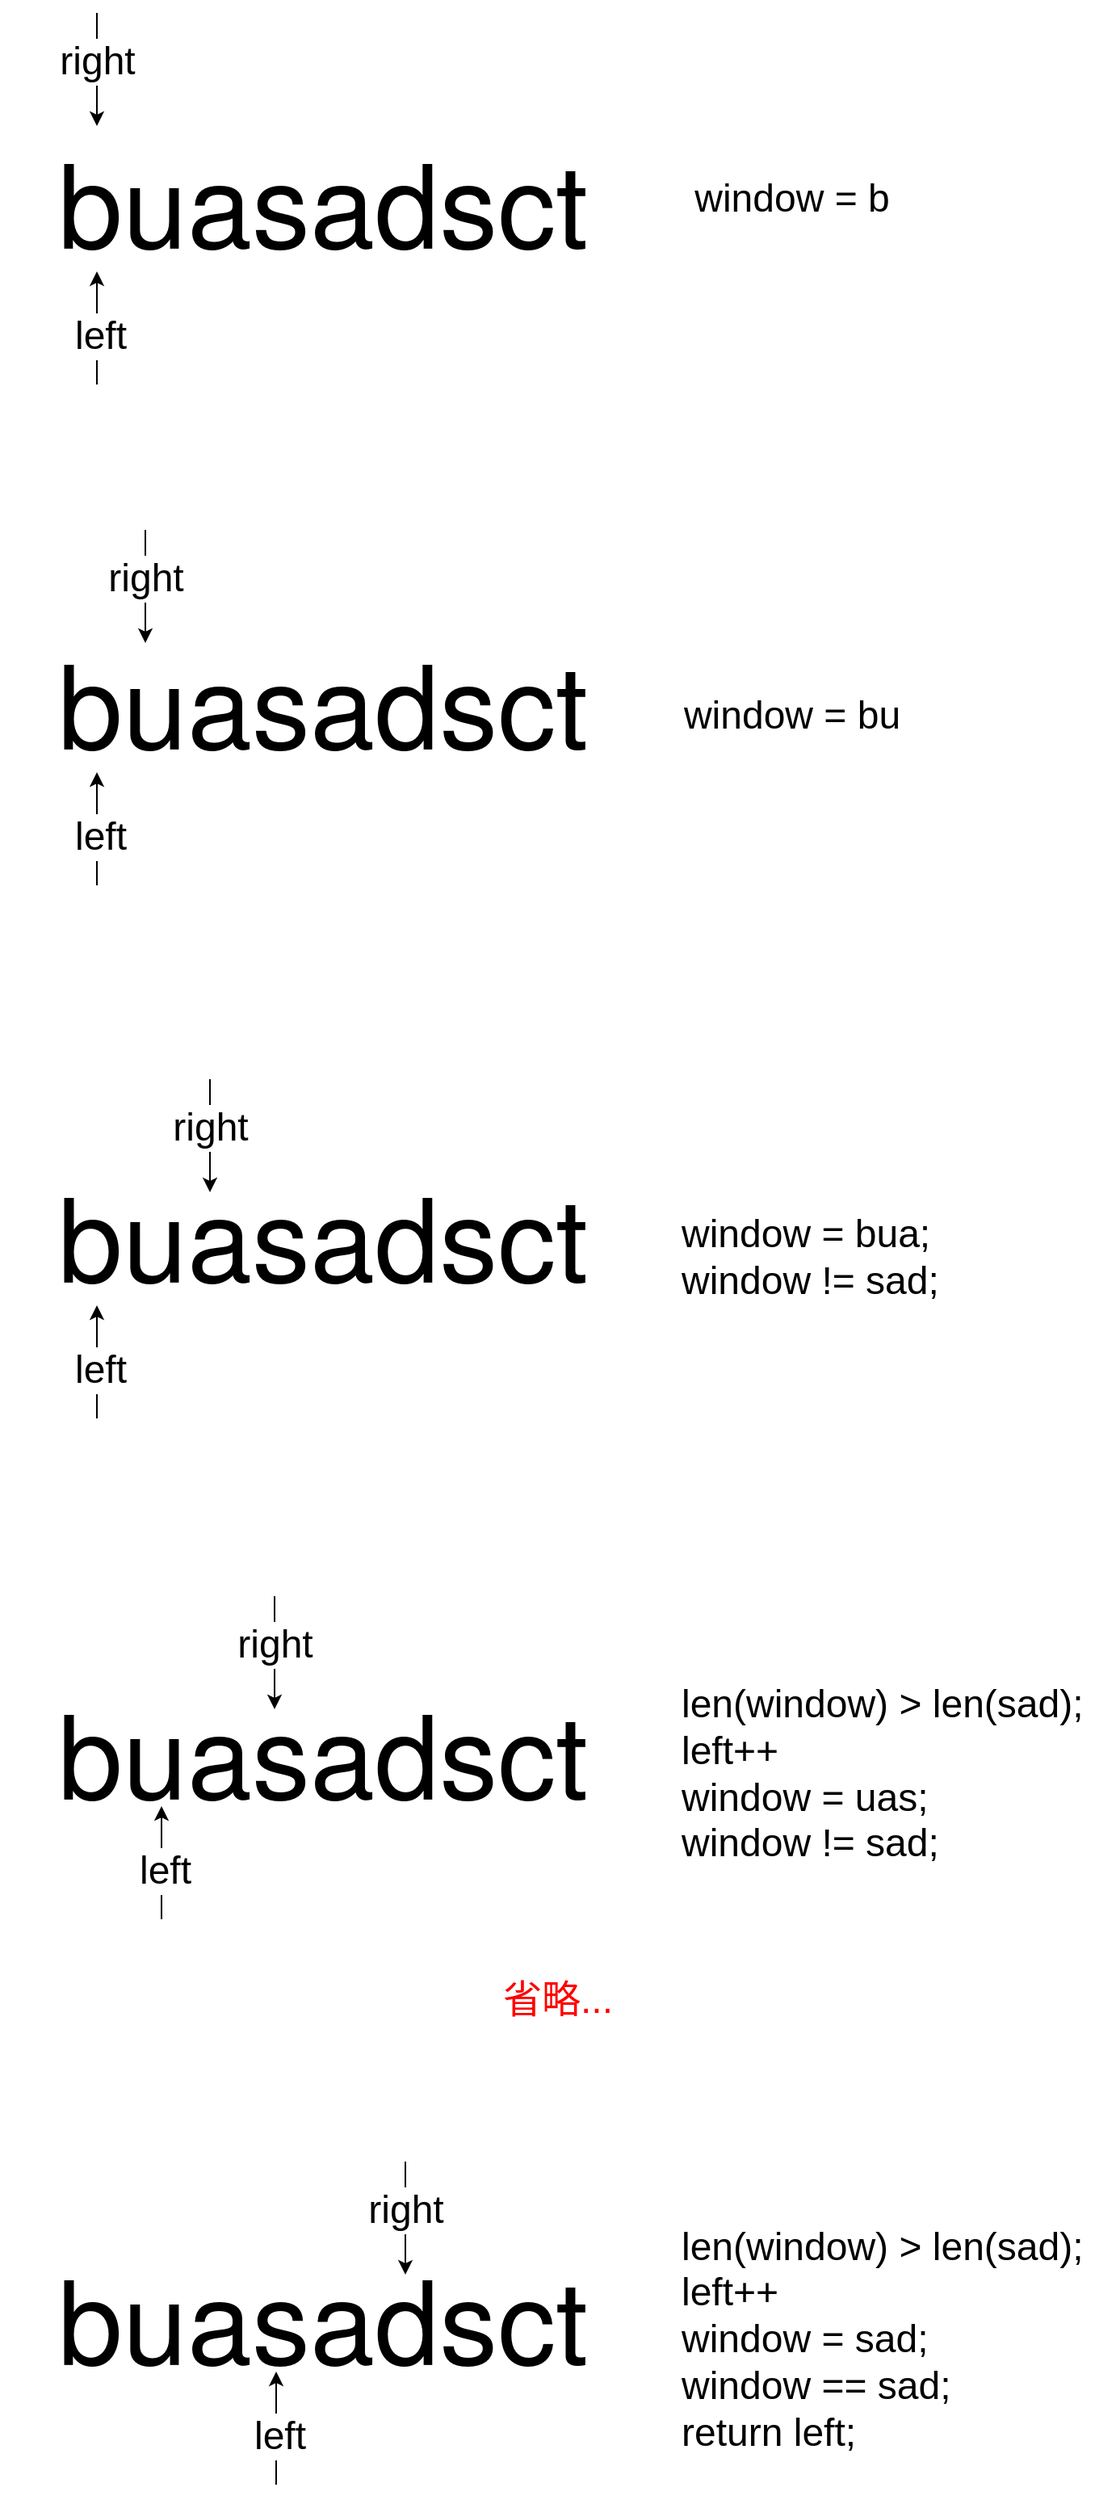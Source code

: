 <mxfile version="20.3.0" type="device"><diagram id="2ogwXiup1lkd2aBDTa_5" name="第 1 页"><mxGraphModel dx="858" dy="583" grid="1" gridSize="10" guides="1" tooltips="1" connect="1" arrows="1" fold="1" page="1" pageScale="1" pageWidth="827" pageHeight="1169" math="0" shadow="0"><root><mxCell id="0"/><mxCell id="1" parent="0"/><mxCell id="6jMCyIVXztu3O9l0SYxc-1" value="&lt;span style=&quot;font-family: &amp;quot;Helvetica Neue&amp;quot;, Helvetica, Arial, sans-serif; orphans: 4; text-align: start; background-color: rgb(255, 255, 255);&quot;&gt;&lt;font style=&quot;font-size: 72px;&quot;&gt;buasadsct&lt;/font&gt;&lt;/span&gt;" style="text;html=1;strokeColor=none;fillColor=none;align=center;verticalAlign=middle;whiteSpace=wrap;rounded=0;" vertex="1" parent="1"><mxGeometry x="60" y="180" width="400" height="130" as="geometry"/></mxCell><mxCell id="6jMCyIVXztu3O9l0SYxc-2" value="" style="endArrow=classic;html=1;rounded=0;fontSize=72;fontColor=#000000;" edge="1" parent="1"><mxGeometry width="50" height="50" relative="1" as="geometry"><mxPoint x="120" y="360" as="sourcePoint"/><mxPoint x="120" y="290" as="targetPoint"/></mxGeometry></mxCell><mxCell id="6jMCyIVXztu3O9l0SYxc-5" value="left" style="edgeLabel;html=1;align=center;verticalAlign=middle;resizable=0;points=[];fontSize=24;fontColor=#000000;" vertex="1" connectable="0" parent="6jMCyIVXztu3O9l0SYxc-2"><mxGeometry x="-0.314" y="-2" relative="1" as="geometry"><mxPoint y="-6" as="offset"/></mxGeometry></mxCell><mxCell id="6jMCyIVXztu3O9l0SYxc-6" value="" style="endArrow=classic;html=1;rounded=0;fontSize=72;fontColor=#000000;" edge="1" parent="1"><mxGeometry width="50" height="50" relative="1" as="geometry"><mxPoint x="120" y="130" as="sourcePoint"/><mxPoint x="120" y="200" as="targetPoint"/></mxGeometry></mxCell><mxCell id="6jMCyIVXztu3O9l0SYxc-7" value="right" style="edgeLabel;html=1;align=center;verticalAlign=middle;resizable=0;points=[];fontSize=24;fontColor=#000000;" vertex="1" connectable="0" parent="6jMCyIVXztu3O9l0SYxc-6"><mxGeometry x="-0.314" y="-2" relative="1" as="geometry"><mxPoint x="2" y="6" as="offset"/></mxGeometry></mxCell><mxCell id="6jMCyIVXztu3O9l0SYxc-8" value="&lt;span style=&quot;font-family: &amp;quot;Helvetica Neue&amp;quot;, Helvetica, Arial, sans-serif; orphans: 4; text-align: start; background-color: rgb(255, 255, 255);&quot;&gt;&lt;font style=&quot;font-size: 72px;&quot;&gt;buasadsct&lt;/font&gt;&lt;/span&gt;" style="text;html=1;strokeColor=none;fillColor=none;align=center;verticalAlign=middle;whiteSpace=wrap;rounded=0;" vertex="1" parent="1"><mxGeometry x="60" y="490" width="400" height="130" as="geometry"/></mxCell><mxCell id="6jMCyIVXztu3O9l0SYxc-9" value="" style="endArrow=classic;html=1;rounded=0;fontSize=72;fontColor=#000000;" edge="1" parent="1"><mxGeometry width="50" height="50" relative="1" as="geometry"><mxPoint x="120" y="670" as="sourcePoint"/><mxPoint x="120" y="600" as="targetPoint"/></mxGeometry></mxCell><mxCell id="6jMCyIVXztu3O9l0SYxc-10" value="left" style="edgeLabel;html=1;align=center;verticalAlign=middle;resizable=0;points=[];fontSize=24;fontColor=#000000;" vertex="1" connectable="0" parent="6jMCyIVXztu3O9l0SYxc-9"><mxGeometry x="-0.314" y="-2" relative="1" as="geometry"><mxPoint y="-6" as="offset"/></mxGeometry></mxCell><mxCell id="6jMCyIVXztu3O9l0SYxc-11" value="" style="endArrow=classic;html=1;rounded=0;fontSize=72;fontColor=#000000;" edge="1" parent="1"><mxGeometry width="50" height="50" relative="1" as="geometry"><mxPoint x="150" y="450" as="sourcePoint"/><mxPoint x="150" y="520" as="targetPoint"/></mxGeometry></mxCell><mxCell id="6jMCyIVXztu3O9l0SYxc-12" value="right" style="edgeLabel;html=1;align=center;verticalAlign=middle;resizable=0;points=[];fontSize=24;fontColor=#000000;" vertex="1" connectable="0" parent="6jMCyIVXztu3O9l0SYxc-11"><mxGeometry x="-0.314" y="-2" relative="1" as="geometry"><mxPoint x="2" y="6" as="offset"/></mxGeometry></mxCell><mxCell id="6jMCyIVXztu3O9l0SYxc-13" value="window = b" style="text;html=1;align=center;verticalAlign=middle;resizable=0;points=[];autosize=1;strokeColor=none;fillColor=none;fontSize=24;fontColor=#000000;" vertex="1" parent="1"><mxGeometry x="480" y="225" width="140" height="40" as="geometry"/></mxCell><mxCell id="6jMCyIVXztu3O9l0SYxc-19" value="window = bu" style="text;html=1;align=center;verticalAlign=middle;resizable=0;points=[];autosize=1;strokeColor=none;fillColor=none;fontSize=24;fontColor=#000000;" vertex="1" parent="1"><mxGeometry x="470" y="545" width="160" height="40" as="geometry"/></mxCell><mxCell id="6jMCyIVXztu3O9l0SYxc-20" value="&lt;span style=&quot;font-family: &amp;quot;Helvetica Neue&amp;quot;, Helvetica, Arial, sans-serif; orphans: 4; text-align: start; background-color: rgb(255, 255, 255);&quot;&gt;&lt;font style=&quot;font-size: 72px;&quot;&gt;buasadsct&lt;/font&gt;&lt;/span&gt;" style="text;html=1;strokeColor=none;fillColor=none;align=center;verticalAlign=middle;whiteSpace=wrap;rounded=0;" vertex="1" parent="1"><mxGeometry x="60" y="820" width="400" height="130" as="geometry"/></mxCell><mxCell id="6jMCyIVXztu3O9l0SYxc-21" value="" style="endArrow=classic;html=1;rounded=0;fontSize=72;fontColor=#000000;" edge="1" parent="1"><mxGeometry width="50" height="50" relative="1" as="geometry"><mxPoint x="120" y="1000" as="sourcePoint"/><mxPoint x="120" y="930" as="targetPoint"/></mxGeometry></mxCell><mxCell id="6jMCyIVXztu3O9l0SYxc-22" value="left" style="edgeLabel;html=1;align=center;verticalAlign=middle;resizable=0;points=[];fontSize=24;fontColor=#000000;" vertex="1" connectable="0" parent="6jMCyIVXztu3O9l0SYxc-21"><mxGeometry x="-0.314" y="-2" relative="1" as="geometry"><mxPoint y="-6" as="offset"/></mxGeometry></mxCell><mxCell id="6jMCyIVXztu3O9l0SYxc-23" value="" style="endArrow=classic;html=1;rounded=0;fontSize=72;fontColor=#000000;" edge="1" parent="1"><mxGeometry width="50" height="50" relative="1" as="geometry"><mxPoint x="190" y="790" as="sourcePoint"/><mxPoint x="190" y="860" as="targetPoint"/></mxGeometry></mxCell><mxCell id="6jMCyIVXztu3O9l0SYxc-24" value="right" style="edgeLabel;html=1;align=center;verticalAlign=middle;resizable=0;points=[];fontSize=24;fontColor=#000000;" vertex="1" connectable="0" parent="6jMCyIVXztu3O9l0SYxc-23"><mxGeometry x="-0.314" y="-2" relative="1" as="geometry"><mxPoint x="2" y="6" as="offset"/></mxGeometry></mxCell><mxCell id="6jMCyIVXztu3O9l0SYxc-25" value="window = bua;&lt;br&gt;window != sad;" style="text;html=1;align=left;verticalAlign=middle;resizable=0;points=[];autosize=1;strokeColor=none;fillColor=none;fontSize=24;fontColor=#000000;" vertex="1" parent="1"><mxGeometry x="480" y="865" width="180" height="70" as="geometry"/></mxCell><mxCell id="6jMCyIVXztu3O9l0SYxc-27" value="&lt;span style=&quot;font-family: &amp;quot;Helvetica Neue&amp;quot;, Helvetica, Arial, sans-serif; orphans: 4; text-align: start; background-color: rgb(255, 255, 255);&quot;&gt;&lt;font style=&quot;font-size: 72px;&quot;&gt;buasadsct&lt;/font&gt;&lt;/span&gt;" style="text;html=1;strokeColor=none;fillColor=none;align=center;verticalAlign=middle;whiteSpace=wrap;rounded=0;" vertex="1" parent="1"><mxGeometry x="60" y="1140" width="400" height="130" as="geometry"/></mxCell><mxCell id="6jMCyIVXztu3O9l0SYxc-28" value="" style="endArrow=classic;html=1;rounded=0;fontSize=72;fontColor=#000000;" edge="1" parent="1"><mxGeometry width="50" height="50" relative="1" as="geometry"><mxPoint x="160" y="1310" as="sourcePoint"/><mxPoint x="160" y="1240" as="targetPoint"/></mxGeometry></mxCell><mxCell id="6jMCyIVXztu3O9l0SYxc-29" value="left" style="edgeLabel;html=1;align=center;verticalAlign=middle;resizable=0;points=[];fontSize=24;fontColor=#000000;" vertex="1" connectable="0" parent="6jMCyIVXztu3O9l0SYxc-28"><mxGeometry x="-0.314" y="-2" relative="1" as="geometry"><mxPoint y="-6" as="offset"/></mxGeometry></mxCell><mxCell id="6jMCyIVXztu3O9l0SYxc-30" value="" style="endArrow=classic;html=1;rounded=0;fontSize=72;fontColor=#000000;" edge="1" parent="1"><mxGeometry width="50" height="50" relative="1" as="geometry"><mxPoint x="230" y="1110" as="sourcePoint"/><mxPoint x="230" y="1180" as="targetPoint"/></mxGeometry></mxCell><mxCell id="6jMCyIVXztu3O9l0SYxc-31" value="right" style="edgeLabel;html=1;align=center;verticalAlign=middle;resizable=0;points=[];fontSize=24;fontColor=#000000;" vertex="1" connectable="0" parent="6jMCyIVXztu3O9l0SYxc-30"><mxGeometry x="-0.314" y="-2" relative="1" as="geometry"><mxPoint x="2" y="6" as="offset"/></mxGeometry></mxCell><mxCell id="6jMCyIVXztu3O9l0SYxc-32" value="len(window) &amp;gt; len(sad);&lt;br&gt;left++&lt;br&gt;window = uas;&lt;br&gt;window != sad;" style="text;html=1;align=left;verticalAlign=middle;resizable=0;points=[];autosize=1;strokeColor=none;fillColor=none;fontSize=24;fontColor=#000000;" vertex="1" parent="1"><mxGeometry x="480" y="1155" width="270" height="130" as="geometry"/></mxCell><mxCell id="6jMCyIVXztu3O9l0SYxc-33" value="&lt;font color=&quot;#ff0000&quot;&gt;省略...&lt;/font&gt;" style="text;html=1;align=center;verticalAlign=middle;resizable=0;points=[];autosize=1;strokeColor=none;fillColor=none;fontSize=24;fontColor=#000000;" vertex="1" parent="1"><mxGeometry x="360" y="1340" width="90" height="40" as="geometry"/></mxCell><mxCell id="6jMCyIVXztu3O9l0SYxc-39" value="&lt;span style=&quot;font-family: &amp;quot;Helvetica Neue&amp;quot;, Helvetica, Arial, sans-serif; orphans: 4; text-align: start; background-color: rgb(255, 255, 255);&quot;&gt;&lt;font style=&quot;font-size: 72px;&quot;&gt;buasadsct&lt;/font&gt;&lt;/span&gt;" style="text;html=1;strokeColor=none;fillColor=none;align=center;verticalAlign=middle;whiteSpace=wrap;rounded=0;" vertex="1" parent="1"><mxGeometry x="60" y="1490" width="400" height="130" as="geometry"/></mxCell><mxCell id="6jMCyIVXztu3O9l0SYxc-40" value="" style="endArrow=classic;html=1;rounded=0;fontSize=72;fontColor=#000000;" edge="1" parent="1"><mxGeometry width="50" height="50" relative="1" as="geometry"><mxPoint x="231" y="1660" as="sourcePoint"/><mxPoint x="231" y="1590" as="targetPoint"/></mxGeometry></mxCell><mxCell id="6jMCyIVXztu3O9l0SYxc-41" value="left" style="edgeLabel;html=1;align=center;verticalAlign=middle;resizable=0;points=[];fontSize=24;fontColor=#000000;" vertex="1" connectable="0" parent="6jMCyIVXztu3O9l0SYxc-40"><mxGeometry x="-0.314" y="-2" relative="1" as="geometry"><mxPoint y="-6" as="offset"/></mxGeometry></mxCell><mxCell id="6jMCyIVXztu3O9l0SYxc-42" value="" style="endArrow=classic;html=1;rounded=0;fontSize=72;fontColor=#000000;" edge="1" parent="1"><mxGeometry width="50" height="50" relative="1" as="geometry"><mxPoint x="311" y="1460" as="sourcePoint"/><mxPoint x="311" y="1530" as="targetPoint"/></mxGeometry></mxCell><mxCell id="6jMCyIVXztu3O9l0SYxc-43" value="right" style="edgeLabel;html=1;align=center;verticalAlign=middle;resizable=0;points=[];fontSize=24;fontColor=#000000;" vertex="1" connectable="0" parent="6jMCyIVXztu3O9l0SYxc-42"><mxGeometry x="-0.314" y="-2" relative="1" as="geometry"><mxPoint x="2" y="6" as="offset"/></mxGeometry></mxCell><mxCell id="6jMCyIVXztu3O9l0SYxc-44" value="len(window) &amp;gt; len(sad);&lt;br&gt;left++&lt;br&gt;window = sad;&lt;br&gt;window == sad;&lt;br&gt;return left;" style="text;html=1;align=left;verticalAlign=middle;resizable=0;points=[];autosize=1;strokeColor=none;fillColor=none;fontSize=24;fontColor=#000000;" vertex="1" parent="1"><mxGeometry x="480" y="1490" width="270" height="160" as="geometry"/></mxCell></root></mxGraphModel></diagram></mxfile>